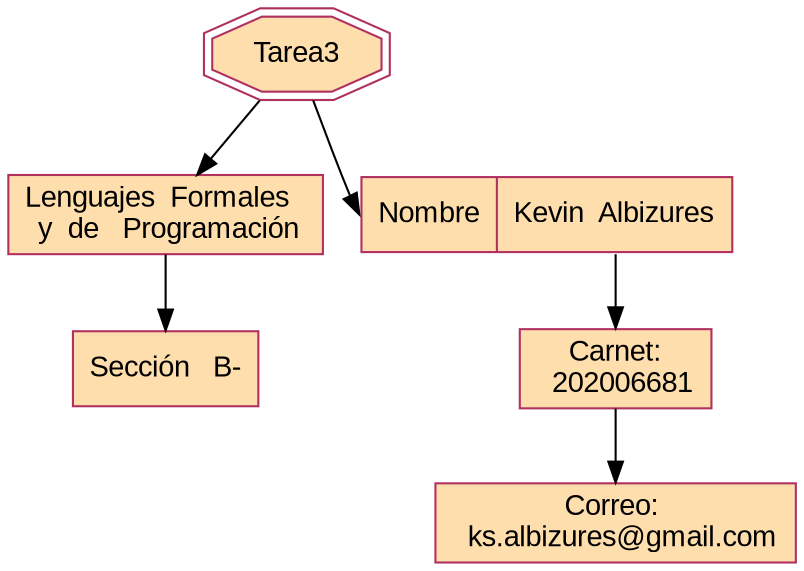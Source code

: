 digraph G {
  ## dot.exe - Tpng Tarea.dot -o Tarea_3.png
  node [shape=box,fontname=arial,style=filled,color=maroon,fillcolor=navajowhite]
  
  Curso[label="Lenguajes &#92; Formales &#92; \n y &#92; de  &#92; Programación"]
  Sección [label="Sección  &#92; B-"]
  Nombre [shape=record,label="<f0> Nombre | <f1> Kevin &#92; Albizures"]
  Carnet [label="Carnet:\n &#92; 202006681"]
  Correo [label="Correo: \n &#92; ks.albizures@gmail.com"]

  Tarea3 -> Curso;
  Tarea3 -> Nombre:f0;
  Curso -> Sección;
  Nombre:f1 -> Carnet -> Correo;

  Tarea3 [shape=doubleoctagon];
}
